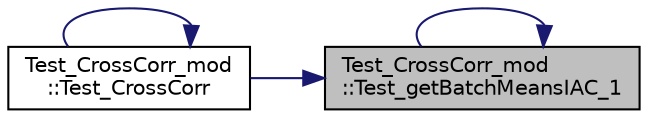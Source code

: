 digraph "Test_CrossCorr_mod::Test_getBatchMeansIAC_1"
{
 // LATEX_PDF_SIZE
  edge [fontname="Helvetica",fontsize="10",labelfontname="Helvetica",labelfontsize="10"];
  node [fontname="Helvetica",fontsize="10",shape=record];
  rankdir="RL";
  Node1 [label="Test_CrossCorr_mod\l::Test_getBatchMeansIAC_1",height=0.2,width=0.4,color="black", fillcolor="grey75", style="filled", fontcolor="black",tooltip=" "];
  Node1 -> Node2 [dir="back",color="midnightblue",fontsize="10",style="solid"];
  Node2 [label="Test_CrossCorr_mod\l::Test_CrossCorr",height=0.2,width=0.4,color="black", fillcolor="white", style="filled",URL="$namespaceTest__CrossCorr__mod.html#a88d129ffd4eb2259f1ab38b5429e0b59",tooltip=" "];
  Node2 -> Node2 [dir="back",color="midnightblue",fontsize="10",style="solid"];
  Node1 -> Node1 [dir="back",color="midnightblue",fontsize="10",style="solid"];
}
